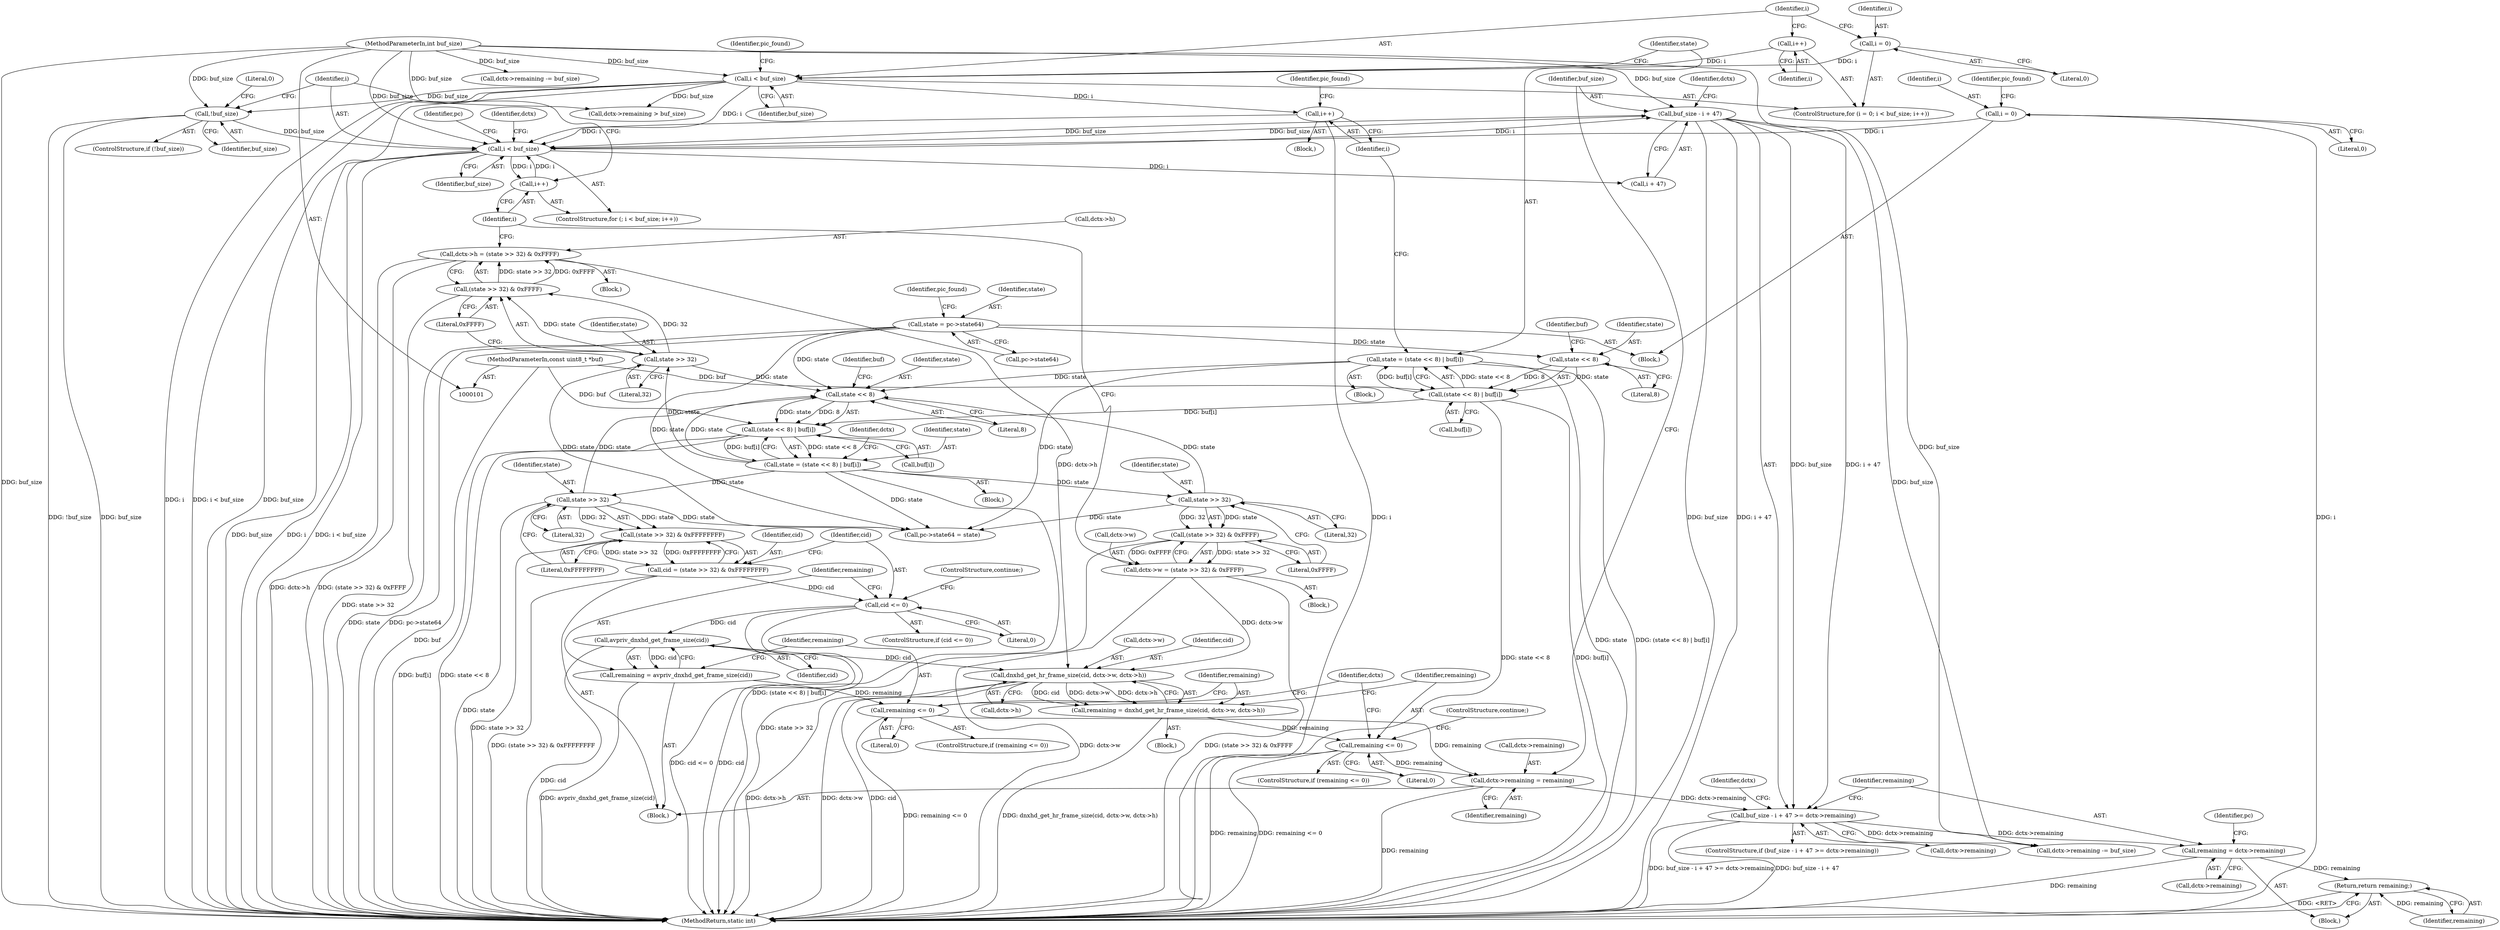 digraph "0_FFmpeg_0a709e2a10b8288a0cc383547924ecfe285cef89@API" {
"1000298" [label="(Call,remaining = dctx->remaining)"];
"1000287" [label="(Call,buf_size - i + 47 >= dctx->remaining)"];
"1000288" [label="(Call,buf_size - i + 47)"];
"1000183" [label="(Call,i < buf_size)"];
"1000186" [label="(Call,i++)"];
"1000126" [label="(Call,i = 0)"];
"1000153" [label="(Call,i++)"];
"1000137" [label="(Call,i < buf_size)"];
"1000140" [label="(Call,i++)"];
"1000134" [label="(Call,i = 0)"];
"1000104" [label="(MethodParameterIn,int buf_size)"];
"1000178" [label="(Call,!buf_size)"];
"1000281" [label="(Call,dctx->remaining = remaining)"];
"1000262" [label="(Call,remaining <= 0)"];
"1000257" [label="(Call,remaining = avpriv_dnxhd_get_frame_size(cid))"];
"1000259" [label="(Call,avpriv_dnxhd_get_frame_size(cid))"];
"1000253" [label="(Call,cid <= 0)"];
"1000244" [label="(Call,cid = (state >> 32) & 0xFFFFFFFF)"];
"1000246" [label="(Call,(state >> 32) & 0xFFFFFFFF)"];
"1000247" [label="(Call,state >> 32)"];
"1000193" [label="(Call,state = (state << 8) | buf[i])"];
"1000195" [label="(Call,(state << 8) | buf[i])"];
"1000196" [label="(Call,state << 8)"];
"1000143" [label="(Call,state = (state << 8) | buf[i])"];
"1000145" [label="(Call,(state << 8) | buf[i])"];
"1000146" [label="(Call,state << 8)"];
"1000114" [label="(Call,state = pc->state64)"];
"1000103" [label="(MethodParameterIn,const uint8_t *buf)"];
"1000231" [label="(Call,state >> 32)"];
"1000214" [label="(Call,state >> 32)"];
"1000277" [label="(Call,remaining <= 0)"];
"1000266" [label="(Call,remaining = dnxhd_get_hr_frame_size(cid, dctx->w, dctx->h))"];
"1000268" [label="(Call,dnxhd_get_hr_frame_size(cid, dctx->w, dctx->h))"];
"1000226" [label="(Call,dctx->w = (state >> 32) & 0xFFFF)"];
"1000230" [label="(Call,(state >> 32) & 0xFFFF)"];
"1000209" [label="(Call,dctx->h = (state >> 32) & 0xFFFF)"];
"1000213" [label="(Call,(state >> 32) & 0xFFFF)"];
"1000324" [label="(Return,return remaining;)"];
"1000193" [label="(Call,state = (state << 8) | buf[i])"];
"1000139" [label="(Identifier,buf_size)"];
"1000105" [label="(Block,)"];
"1000195" [label="(Call,(state << 8) | buf[i])"];
"1000133" [label="(ControlStructure,for (i = 0; i < buf_size; i++))"];
"1000273" [label="(Call,dctx->h)"];
"1000200" [label="(Identifier,buf)"];
"1000216" [label="(Literal,32)"];
"1000242" [label="(Block,)"];
"1000128" [label="(Literal,0)"];
"1000269" [label="(Identifier,cid)"];
"1000328" [label="(Call,dctx->remaining -= buf_size)"];
"1000187" [label="(Identifier,i)"];
"1000287" [label="(Call,buf_size - i + 47 >= dctx->remaining)"];
"1000149" [label="(Call,buf[i])"];
"1000258" [label="(Identifier,remaining)"];
"1000103" [label="(MethodParameterIn,const uint8_t *buf)"];
"1000226" [label="(Call,dctx->w = (state >> 32) & 0xFFFF)"];
"1000225" [label="(Block,)"];
"1000298" [label="(Call,remaining = dctx->remaining)"];
"1000382" [label="(Identifier,pc)"];
"1000214" [label="(Call,state >> 32)"];
"1000280" [label="(ControlStructure,continue;)"];
"1000267" [label="(Identifier,remaining)"];
"1000392" [label="(MethodReturn,static int)"];
"1000330" [label="(Identifier,dctx)"];
"1000186" [label="(Call,i++)"];
"1000266" [label="(Call,remaining = dnxhd_get_hr_frame_size(cid, dctx->w, dctx->h))"];
"1000215" [label="(Identifier,state)"];
"1000300" [label="(Call,dctx->remaining)"];
"1000231" [label="(Call,state >> 32)"];
"1000208" [label="(Block,)"];
"1000194" [label="(Identifier,state)"];
"1000270" [label="(Call,dctx->w)"];
"1000116" [label="(Call,pc->state64)"];
"1000253" [label="(Call,cid <= 0)"];
"1000126" [label="(Call,i = 0)"];
"1000152" [label="(Block,)"];
"1000154" [label="(Identifier,i)"];
"1000268" [label="(Call,dnxhd_get_hr_frame_size(cid, dctx->w, dctx->h))"];
"1000264" [label="(Literal,0)"];
"1000262" [label="(Call,remaining <= 0)"];
"1000217" [label="(Literal,0xFFFF)"];
"1000148" [label="(Literal,8)"];
"1000289" [label="(Identifier,buf_size)"];
"1000256" [label="(ControlStructure,continue;)"];
"1000286" [label="(ControlStructure,if (buf_size - i + 47 >= dctx->remaining))"];
"1000283" [label="(Identifier,dctx)"];
"1000188" [label="(Block,)"];
"1000213" [label="(Call,(state >> 32) & 0xFFFF)"];
"1000156" [label="(Identifier,pic_found)"];
"1000134" [label="(Call,i = 0)"];
"1000197" [label="(Identifier,state)"];
"1000385" [label="(Call,pc->state64 = state)"];
"1000184" [label="(Identifier,i)"];
"1000145" [label="(Call,(state << 8) | buf[i])"];
"1000140" [label="(Call,i++)"];
"1000285" [label="(Identifier,remaining)"];
"1000257" [label="(Call,remaining = avpriv_dnxhd_get_frame_size(cid))"];
"1000178" [label="(Call,!buf_size)"];
"1000250" [label="(Literal,0xFFFFFFFF)"];
"1000249" [label="(Literal,32)"];
"1000141" [label="(Identifier,i)"];
"1000191" [label="(Identifier,dctx)"];
"1000281" [label="(Call,dctx->remaining = remaining)"];
"1000230" [label="(Call,(state >> 32) & 0xFFFF)"];
"1000276" [label="(ControlStructure,if (remaining <= 0))"];
"1000136" [label="(Literal,0)"];
"1000177" [label="(ControlStructure,if (!buf_size))"];
"1000255" [label="(Literal,0)"];
"1000260" [label="(Identifier,cid)"];
"1000244" [label="(Call,cid = (state >> 32) & 0xFFFFFFFF)"];
"1000277" [label="(Call,remaining <= 0)"];
"1000210" [label="(Call,dctx->h)"];
"1000153" [label="(Call,i++)"];
"1000233" [label="(Literal,32)"];
"1000131" [label="(Identifier,pic_found)"];
"1000232" [label="(Identifier,state)"];
"1000246" [label="(Call,(state >> 32) & 0xFFFFFFFF)"];
"1000265" [label="(Block,)"];
"1000104" [label="(MethodParameterIn,int buf_size)"];
"1000305" [label="(Identifier,pc)"];
"1000338" [label="(Call,dctx->remaining > buf_size)"];
"1000150" [label="(Identifier,buf)"];
"1000245" [label="(Identifier,cid)"];
"1000143" [label="(Call,state = (state << 8) | buf[i])"];
"1000290" [label="(Call,i + 47)"];
"1000144" [label="(Identifier,state)"];
"1000182" [label="(ControlStructure,for (; i < buf_size; i++))"];
"1000293" [label="(Call,dctx->remaining)"];
"1000121" [label="(Identifier,pic_found)"];
"1000114" [label="(Call,state = pc->state64)"];
"1000183" [label="(Call,i < buf_size)"];
"1000198" [label="(Literal,8)"];
"1000247" [label="(Call,state >> 32)"];
"1000138" [label="(Identifier,i)"];
"1000127" [label="(Identifier,i)"];
"1000179" [label="(Identifier,buf_size)"];
"1000234" [label="(Literal,0xFFFF)"];
"1000185" [label="(Identifier,buf_size)"];
"1000294" [label="(Identifier,dctx)"];
"1000248" [label="(Identifier,state)"];
"1000263" [label="(Identifier,remaining)"];
"1000344" [label="(Call,dctx->remaining -= buf_size)"];
"1000137" [label="(Call,i < buf_size)"];
"1000325" [label="(Identifier,remaining)"];
"1000324" [label="(Return,return remaining;)"];
"1000254" [label="(Identifier,cid)"];
"1000296" [label="(Block,)"];
"1000282" [label="(Call,dctx->remaining)"];
"1000196" [label="(Call,state << 8)"];
"1000199" [label="(Call,buf[i])"];
"1000278" [label="(Identifier,remaining)"];
"1000142" [label="(Block,)"];
"1000261" [label="(ControlStructure,if (remaining <= 0))"];
"1000279" [label="(Literal,0)"];
"1000205" [label="(Identifier,dctx)"];
"1000252" [label="(ControlStructure,if (cid <= 0))"];
"1000299" [label="(Identifier,remaining)"];
"1000227" [label="(Call,dctx->w)"];
"1000146" [label="(Call,state << 8)"];
"1000171" [label="(Identifier,pic_found)"];
"1000259" [label="(Call,avpriv_dnxhd_get_frame_size(cid))"];
"1000115" [label="(Identifier,state)"];
"1000181" [label="(Literal,0)"];
"1000147" [label="(Identifier,state)"];
"1000288" [label="(Call,buf_size - i + 47)"];
"1000209" [label="(Call,dctx->h = (state >> 32) & 0xFFFF)"];
"1000135" [label="(Identifier,i)"];
"1000298" -> "1000296"  [label="AST: "];
"1000298" -> "1000300"  [label="CFG: "];
"1000299" -> "1000298"  [label="AST: "];
"1000300" -> "1000298"  [label="AST: "];
"1000305" -> "1000298"  [label="CFG: "];
"1000298" -> "1000392"  [label="DDG: remaining"];
"1000287" -> "1000298"  [label="DDG: dctx->remaining"];
"1000298" -> "1000324"  [label="DDG: remaining"];
"1000287" -> "1000286"  [label="AST: "];
"1000287" -> "1000293"  [label="CFG: "];
"1000288" -> "1000287"  [label="AST: "];
"1000293" -> "1000287"  [label="AST: "];
"1000299" -> "1000287"  [label="CFG: "];
"1000330" -> "1000287"  [label="CFG: "];
"1000287" -> "1000392"  [label="DDG: buf_size - i + 47 >= dctx->remaining"];
"1000287" -> "1000392"  [label="DDG: buf_size - i + 47"];
"1000288" -> "1000287"  [label="DDG: buf_size"];
"1000288" -> "1000287"  [label="DDG: i + 47"];
"1000281" -> "1000287"  [label="DDG: dctx->remaining"];
"1000287" -> "1000328"  [label="DDG: dctx->remaining"];
"1000288" -> "1000290"  [label="CFG: "];
"1000289" -> "1000288"  [label="AST: "];
"1000290" -> "1000288"  [label="AST: "];
"1000294" -> "1000288"  [label="CFG: "];
"1000288" -> "1000392"  [label="DDG: i + 47"];
"1000288" -> "1000392"  [label="DDG: buf_size"];
"1000288" -> "1000183"  [label="DDG: buf_size"];
"1000183" -> "1000288"  [label="DDG: buf_size"];
"1000183" -> "1000288"  [label="DDG: i"];
"1000104" -> "1000288"  [label="DDG: buf_size"];
"1000288" -> "1000328"  [label="DDG: buf_size"];
"1000183" -> "1000182"  [label="AST: "];
"1000183" -> "1000185"  [label="CFG: "];
"1000184" -> "1000183"  [label="AST: "];
"1000185" -> "1000183"  [label="AST: "];
"1000191" -> "1000183"  [label="CFG: "];
"1000382" -> "1000183"  [label="CFG: "];
"1000183" -> "1000392"  [label="DDG: buf_size"];
"1000183" -> "1000392"  [label="DDG: i"];
"1000183" -> "1000392"  [label="DDG: i < buf_size"];
"1000186" -> "1000183"  [label="DDG: i"];
"1000126" -> "1000183"  [label="DDG: i"];
"1000153" -> "1000183"  [label="DDG: i"];
"1000137" -> "1000183"  [label="DDG: i"];
"1000178" -> "1000183"  [label="DDG: buf_size"];
"1000104" -> "1000183"  [label="DDG: buf_size"];
"1000183" -> "1000186"  [label="DDG: i"];
"1000183" -> "1000290"  [label="DDG: i"];
"1000186" -> "1000182"  [label="AST: "];
"1000186" -> "1000187"  [label="CFG: "];
"1000187" -> "1000186"  [label="AST: "];
"1000184" -> "1000186"  [label="CFG: "];
"1000126" -> "1000105"  [label="AST: "];
"1000126" -> "1000128"  [label="CFG: "];
"1000127" -> "1000126"  [label="AST: "];
"1000128" -> "1000126"  [label="AST: "];
"1000131" -> "1000126"  [label="CFG: "];
"1000126" -> "1000392"  [label="DDG: i"];
"1000153" -> "1000152"  [label="AST: "];
"1000153" -> "1000154"  [label="CFG: "];
"1000154" -> "1000153"  [label="AST: "];
"1000156" -> "1000153"  [label="CFG: "];
"1000153" -> "1000392"  [label="DDG: i"];
"1000137" -> "1000153"  [label="DDG: i"];
"1000137" -> "1000133"  [label="AST: "];
"1000137" -> "1000139"  [label="CFG: "];
"1000138" -> "1000137"  [label="AST: "];
"1000139" -> "1000137"  [label="AST: "];
"1000144" -> "1000137"  [label="CFG: "];
"1000171" -> "1000137"  [label="CFG: "];
"1000137" -> "1000392"  [label="DDG: buf_size"];
"1000137" -> "1000392"  [label="DDG: i"];
"1000137" -> "1000392"  [label="DDG: i < buf_size"];
"1000140" -> "1000137"  [label="DDG: i"];
"1000134" -> "1000137"  [label="DDG: i"];
"1000104" -> "1000137"  [label="DDG: buf_size"];
"1000137" -> "1000178"  [label="DDG: buf_size"];
"1000137" -> "1000338"  [label="DDG: buf_size"];
"1000140" -> "1000133"  [label="AST: "];
"1000140" -> "1000141"  [label="CFG: "];
"1000141" -> "1000140"  [label="AST: "];
"1000138" -> "1000140"  [label="CFG: "];
"1000134" -> "1000133"  [label="AST: "];
"1000134" -> "1000136"  [label="CFG: "];
"1000135" -> "1000134"  [label="AST: "];
"1000136" -> "1000134"  [label="AST: "];
"1000138" -> "1000134"  [label="CFG: "];
"1000104" -> "1000101"  [label="AST: "];
"1000104" -> "1000392"  [label="DDG: buf_size"];
"1000104" -> "1000178"  [label="DDG: buf_size"];
"1000104" -> "1000328"  [label="DDG: buf_size"];
"1000104" -> "1000338"  [label="DDG: buf_size"];
"1000104" -> "1000344"  [label="DDG: buf_size"];
"1000178" -> "1000177"  [label="AST: "];
"1000178" -> "1000179"  [label="CFG: "];
"1000179" -> "1000178"  [label="AST: "];
"1000181" -> "1000178"  [label="CFG: "];
"1000184" -> "1000178"  [label="CFG: "];
"1000178" -> "1000392"  [label="DDG: !buf_size"];
"1000178" -> "1000392"  [label="DDG: buf_size"];
"1000281" -> "1000242"  [label="AST: "];
"1000281" -> "1000285"  [label="CFG: "];
"1000282" -> "1000281"  [label="AST: "];
"1000285" -> "1000281"  [label="AST: "];
"1000289" -> "1000281"  [label="CFG: "];
"1000281" -> "1000392"  [label="DDG: remaining"];
"1000262" -> "1000281"  [label="DDG: remaining"];
"1000277" -> "1000281"  [label="DDG: remaining"];
"1000262" -> "1000261"  [label="AST: "];
"1000262" -> "1000264"  [label="CFG: "];
"1000263" -> "1000262"  [label="AST: "];
"1000264" -> "1000262"  [label="AST: "];
"1000267" -> "1000262"  [label="CFG: "];
"1000283" -> "1000262"  [label="CFG: "];
"1000262" -> "1000392"  [label="DDG: remaining <= 0"];
"1000257" -> "1000262"  [label="DDG: remaining"];
"1000257" -> "1000242"  [label="AST: "];
"1000257" -> "1000259"  [label="CFG: "];
"1000258" -> "1000257"  [label="AST: "];
"1000259" -> "1000257"  [label="AST: "];
"1000263" -> "1000257"  [label="CFG: "];
"1000257" -> "1000392"  [label="DDG: avpriv_dnxhd_get_frame_size(cid)"];
"1000259" -> "1000257"  [label="DDG: cid"];
"1000259" -> "1000260"  [label="CFG: "];
"1000260" -> "1000259"  [label="AST: "];
"1000259" -> "1000392"  [label="DDG: cid"];
"1000253" -> "1000259"  [label="DDG: cid"];
"1000259" -> "1000268"  [label="DDG: cid"];
"1000253" -> "1000252"  [label="AST: "];
"1000253" -> "1000255"  [label="CFG: "];
"1000254" -> "1000253"  [label="AST: "];
"1000255" -> "1000253"  [label="AST: "];
"1000256" -> "1000253"  [label="CFG: "];
"1000258" -> "1000253"  [label="CFG: "];
"1000253" -> "1000392"  [label="DDG: cid <= 0"];
"1000253" -> "1000392"  [label="DDG: cid"];
"1000244" -> "1000253"  [label="DDG: cid"];
"1000244" -> "1000242"  [label="AST: "];
"1000244" -> "1000246"  [label="CFG: "];
"1000245" -> "1000244"  [label="AST: "];
"1000246" -> "1000244"  [label="AST: "];
"1000254" -> "1000244"  [label="CFG: "];
"1000244" -> "1000392"  [label="DDG: (state >> 32) & 0xFFFFFFFF"];
"1000246" -> "1000244"  [label="DDG: state >> 32"];
"1000246" -> "1000244"  [label="DDG: 0xFFFFFFFF"];
"1000246" -> "1000250"  [label="CFG: "];
"1000247" -> "1000246"  [label="AST: "];
"1000250" -> "1000246"  [label="AST: "];
"1000246" -> "1000392"  [label="DDG: state >> 32"];
"1000247" -> "1000246"  [label="DDG: state"];
"1000247" -> "1000246"  [label="DDG: 32"];
"1000247" -> "1000249"  [label="CFG: "];
"1000248" -> "1000247"  [label="AST: "];
"1000249" -> "1000247"  [label="AST: "];
"1000250" -> "1000247"  [label="CFG: "];
"1000247" -> "1000392"  [label="DDG: state"];
"1000247" -> "1000196"  [label="DDG: state"];
"1000193" -> "1000247"  [label="DDG: state"];
"1000247" -> "1000385"  [label="DDG: state"];
"1000193" -> "1000188"  [label="AST: "];
"1000193" -> "1000195"  [label="CFG: "];
"1000194" -> "1000193"  [label="AST: "];
"1000195" -> "1000193"  [label="AST: "];
"1000205" -> "1000193"  [label="CFG: "];
"1000193" -> "1000392"  [label="DDG: (state << 8) | buf[i]"];
"1000195" -> "1000193"  [label="DDG: state << 8"];
"1000195" -> "1000193"  [label="DDG: buf[i]"];
"1000193" -> "1000196"  [label="DDG: state"];
"1000193" -> "1000214"  [label="DDG: state"];
"1000193" -> "1000231"  [label="DDG: state"];
"1000193" -> "1000385"  [label="DDG: state"];
"1000195" -> "1000199"  [label="CFG: "];
"1000196" -> "1000195"  [label="AST: "];
"1000199" -> "1000195"  [label="AST: "];
"1000195" -> "1000392"  [label="DDG: buf[i]"];
"1000195" -> "1000392"  [label="DDG: state << 8"];
"1000196" -> "1000195"  [label="DDG: state"];
"1000196" -> "1000195"  [label="DDG: 8"];
"1000145" -> "1000195"  [label="DDG: buf[i]"];
"1000103" -> "1000195"  [label="DDG: buf"];
"1000196" -> "1000198"  [label="CFG: "];
"1000197" -> "1000196"  [label="AST: "];
"1000198" -> "1000196"  [label="AST: "];
"1000200" -> "1000196"  [label="CFG: "];
"1000143" -> "1000196"  [label="DDG: state"];
"1000114" -> "1000196"  [label="DDG: state"];
"1000231" -> "1000196"  [label="DDG: state"];
"1000214" -> "1000196"  [label="DDG: state"];
"1000143" -> "1000142"  [label="AST: "];
"1000143" -> "1000145"  [label="CFG: "];
"1000144" -> "1000143"  [label="AST: "];
"1000145" -> "1000143"  [label="AST: "];
"1000154" -> "1000143"  [label="CFG: "];
"1000143" -> "1000392"  [label="DDG: state"];
"1000143" -> "1000392"  [label="DDG: (state << 8) | buf[i]"];
"1000145" -> "1000143"  [label="DDG: state << 8"];
"1000145" -> "1000143"  [label="DDG: buf[i]"];
"1000143" -> "1000385"  [label="DDG: state"];
"1000145" -> "1000149"  [label="CFG: "];
"1000146" -> "1000145"  [label="AST: "];
"1000149" -> "1000145"  [label="AST: "];
"1000145" -> "1000392"  [label="DDG: buf[i]"];
"1000145" -> "1000392"  [label="DDG: state << 8"];
"1000146" -> "1000145"  [label="DDG: state"];
"1000146" -> "1000145"  [label="DDG: 8"];
"1000103" -> "1000145"  [label="DDG: buf"];
"1000146" -> "1000148"  [label="CFG: "];
"1000147" -> "1000146"  [label="AST: "];
"1000148" -> "1000146"  [label="AST: "];
"1000150" -> "1000146"  [label="CFG: "];
"1000114" -> "1000146"  [label="DDG: state"];
"1000114" -> "1000105"  [label="AST: "];
"1000114" -> "1000116"  [label="CFG: "];
"1000115" -> "1000114"  [label="AST: "];
"1000116" -> "1000114"  [label="AST: "];
"1000121" -> "1000114"  [label="CFG: "];
"1000114" -> "1000392"  [label="DDG: state"];
"1000114" -> "1000392"  [label="DDG: pc->state64"];
"1000114" -> "1000385"  [label="DDG: state"];
"1000103" -> "1000101"  [label="AST: "];
"1000103" -> "1000392"  [label="DDG: buf"];
"1000231" -> "1000230"  [label="AST: "];
"1000231" -> "1000233"  [label="CFG: "];
"1000232" -> "1000231"  [label="AST: "];
"1000233" -> "1000231"  [label="AST: "];
"1000234" -> "1000231"  [label="CFG: "];
"1000231" -> "1000230"  [label="DDG: state"];
"1000231" -> "1000230"  [label="DDG: 32"];
"1000231" -> "1000385"  [label="DDG: state"];
"1000214" -> "1000213"  [label="AST: "];
"1000214" -> "1000216"  [label="CFG: "];
"1000215" -> "1000214"  [label="AST: "];
"1000216" -> "1000214"  [label="AST: "];
"1000217" -> "1000214"  [label="CFG: "];
"1000214" -> "1000213"  [label="DDG: state"];
"1000214" -> "1000213"  [label="DDG: 32"];
"1000214" -> "1000385"  [label="DDG: state"];
"1000277" -> "1000276"  [label="AST: "];
"1000277" -> "1000279"  [label="CFG: "];
"1000278" -> "1000277"  [label="AST: "];
"1000279" -> "1000277"  [label="AST: "];
"1000280" -> "1000277"  [label="CFG: "];
"1000283" -> "1000277"  [label="CFG: "];
"1000277" -> "1000392"  [label="DDG: remaining"];
"1000277" -> "1000392"  [label="DDG: remaining <= 0"];
"1000266" -> "1000277"  [label="DDG: remaining"];
"1000266" -> "1000265"  [label="AST: "];
"1000266" -> "1000268"  [label="CFG: "];
"1000267" -> "1000266"  [label="AST: "];
"1000268" -> "1000266"  [label="AST: "];
"1000278" -> "1000266"  [label="CFG: "];
"1000266" -> "1000392"  [label="DDG: dnxhd_get_hr_frame_size(cid, dctx->w, dctx->h)"];
"1000268" -> "1000266"  [label="DDG: cid"];
"1000268" -> "1000266"  [label="DDG: dctx->w"];
"1000268" -> "1000266"  [label="DDG: dctx->h"];
"1000268" -> "1000273"  [label="CFG: "];
"1000269" -> "1000268"  [label="AST: "];
"1000270" -> "1000268"  [label="AST: "];
"1000273" -> "1000268"  [label="AST: "];
"1000268" -> "1000392"  [label="DDG: cid"];
"1000268" -> "1000392"  [label="DDG: dctx->h"];
"1000268" -> "1000392"  [label="DDG: dctx->w"];
"1000226" -> "1000268"  [label="DDG: dctx->w"];
"1000209" -> "1000268"  [label="DDG: dctx->h"];
"1000226" -> "1000225"  [label="AST: "];
"1000226" -> "1000230"  [label="CFG: "];
"1000227" -> "1000226"  [label="AST: "];
"1000230" -> "1000226"  [label="AST: "];
"1000187" -> "1000226"  [label="CFG: "];
"1000226" -> "1000392"  [label="DDG: dctx->w"];
"1000226" -> "1000392"  [label="DDG: (state >> 32) & 0xFFFF"];
"1000230" -> "1000226"  [label="DDG: state >> 32"];
"1000230" -> "1000226"  [label="DDG: 0xFFFF"];
"1000230" -> "1000234"  [label="CFG: "];
"1000234" -> "1000230"  [label="AST: "];
"1000230" -> "1000392"  [label="DDG: state >> 32"];
"1000209" -> "1000208"  [label="AST: "];
"1000209" -> "1000213"  [label="CFG: "];
"1000210" -> "1000209"  [label="AST: "];
"1000213" -> "1000209"  [label="AST: "];
"1000187" -> "1000209"  [label="CFG: "];
"1000209" -> "1000392"  [label="DDG: dctx->h"];
"1000209" -> "1000392"  [label="DDG: (state >> 32) & 0xFFFF"];
"1000213" -> "1000209"  [label="DDG: state >> 32"];
"1000213" -> "1000209"  [label="DDG: 0xFFFF"];
"1000213" -> "1000217"  [label="CFG: "];
"1000217" -> "1000213"  [label="AST: "];
"1000213" -> "1000392"  [label="DDG: state >> 32"];
"1000324" -> "1000296"  [label="AST: "];
"1000324" -> "1000325"  [label="CFG: "];
"1000325" -> "1000324"  [label="AST: "];
"1000392" -> "1000324"  [label="CFG: "];
"1000324" -> "1000392"  [label="DDG: <RET>"];
"1000325" -> "1000324"  [label="DDG: remaining"];
}

